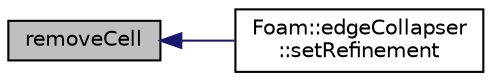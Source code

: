 digraph "removeCell"
{
  bgcolor="transparent";
  edge [fontname="Helvetica",fontsize="10",labelfontname="Helvetica",labelfontsize="10"];
  node [fontname="Helvetica",fontsize="10",shape=record];
  rankdir="LR";
  Node1 [label="removeCell",height=0.2,width=0.4,color="black", fillcolor="grey75", style="filled", fontcolor="black"];
  Node1 -> Node2 [dir="back",color="midnightblue",fontsize="10",style="solid",fontname="Helvetica"];
  Node2 [label="Foam::edgeCollapser\l::setRefinement",height=0.2,width=0.4,color="black",URL="$a00613.html#a9b80e891413d76aa1324fdd6c9e58c64",tooltip="Play commands into polyTopoChange to create mesh. "];
}
